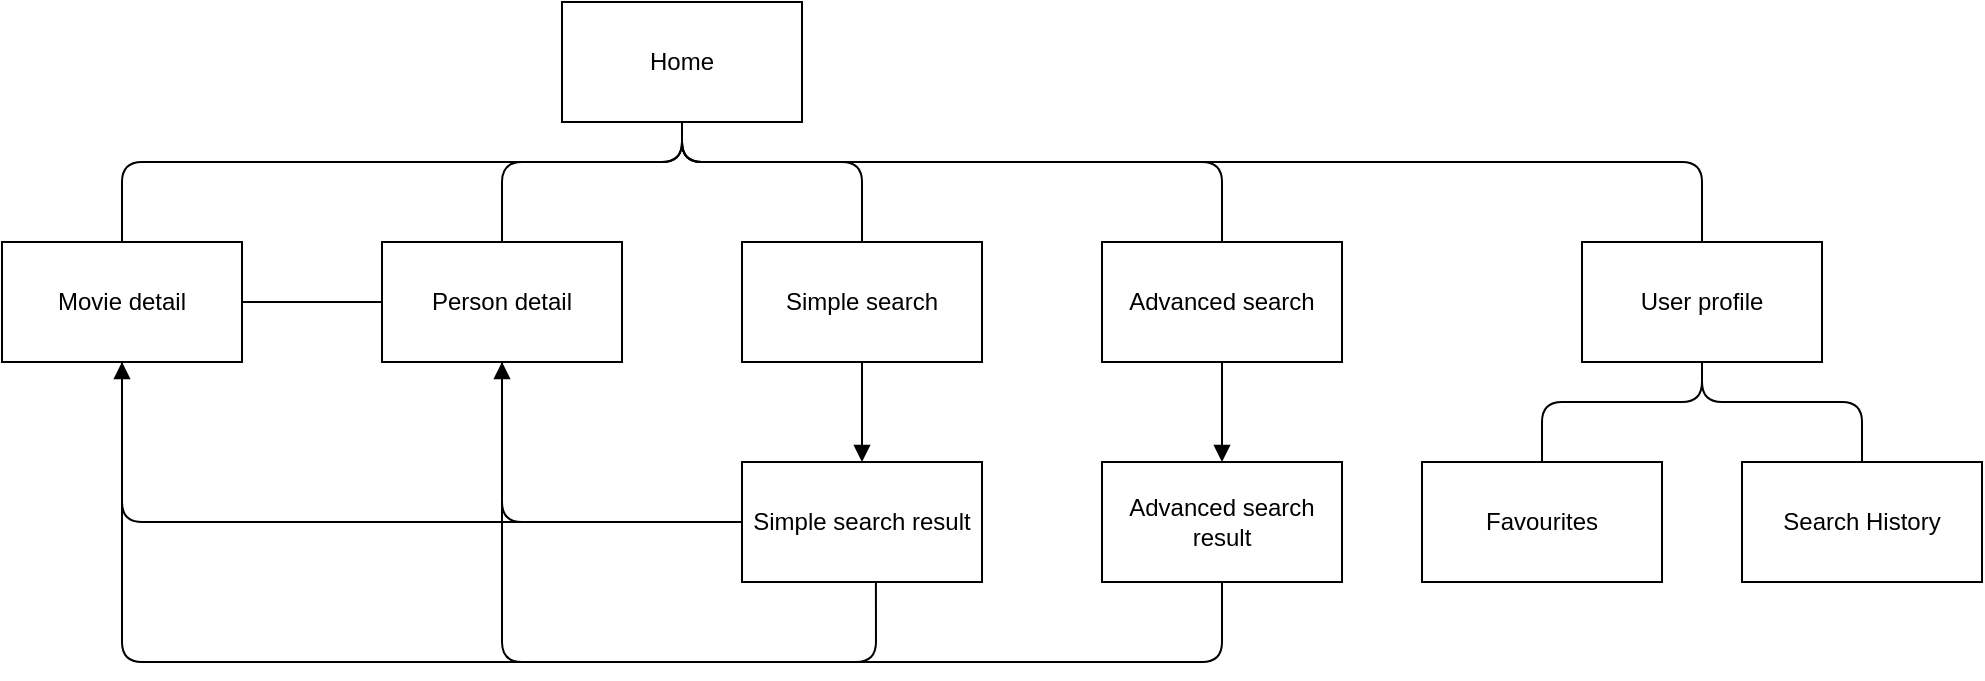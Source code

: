 <mxfile version="12.1.3" pages="1"><diagram id="aUFQWEwaqhutSzIY3cmX" name="Page-1"><mxGraphModel dx="1353" dy="596" grid="1" gridSize="10" guides="1" tooltips="1" connect="1" arrows="1" fold="1" page="1" pageScale="1" pageWidth="827" pageHeight="1169" math="0" shadow="0"><root><mxCell id="0"/><mxCell id="1" parent="0"/><mxCell id="MPkI56F0_pQYI72Vdz9R-1" value="Home" style="rounded=0;whiteSpace=wrap;html=1;" vertex="1" parent="1"><mxGeometry x="360" y="10" width="120" height="60" as="geometry"/></mxCell><mxCell id="MPkI56F0_pQYI72Vdz9R-2" value="Movie detail" style="rounded=0;whiteSpace=wrap;html=1;" vertex="1" parent="1"><mxGeometry x="80" y="130" width="120" height="60" as="geometry"/></mxCell><mxCell id="MPkI56F0_pQYI72Vdz9R-3" value="Person detail" style="rounded=0;whiteSpace=wrap;html=1;" vertex="1" parent="1"><mxGeometry x="270" y="130" width="120" height="60" as="geometry"/></mxCell><mxCell id="MPkI56F0_pQYI72Vdz9R-5" value="Simple search" style="rounded=0;whiteSpace=wrap;html=1;" vertex="1" parent="1"><mxGeometry x="450" y="130" width="120" height="60" as="geometry"/></mxCell><mxCell id="MPkI56F0_pQYI72Vdz9R-6" value="Advanced&amp;nbsp;search" style="rounded=0;whiteSpace=wrap;html=1;" vertex="1" parent="1"><mxGeometry x="630" y="130" width="120" height="60" as="geometry"/></mxCell><mxCell id="MPkI56F0_pQYI72Vdz9R-7" value="Simple search result" style="rounded=0;whiteSpace=wrap;html=1;" vertex="1" parent="1"><mxGeometry x="450" y="240" width="120" height="60" as="geometry"/></mxCell><mxCell id="MPkI56F0_pQYI72Vdz9R-8" value="Advanced&amp;nbsp;search result" style="rounded=0;whiteSpace=wrap;html=1;" vertex="1" parent="1"><mxGeometry x="630" y="240" width="120" height="60" as="geometry"/></mxCell><mxCell id="MPkI56F0_pQYI72Vdz9R-10" value="" style="endArrow=none;html=1;entryX=0.5;entryY=1;entryDx=0;entryDy=0;exitX=0.5;exitY=0;exitDx=0;exitDy=0;" edge="1" parent="1" source="MPkI56F0_pQYI72Vdz9R-2" target="MPkI56F0_pQYI72Vdz9R-1"><mxGeometry width="50" height="50" relative="1" as="geometry"><mxPoint x="70" y="460" as="sourcePoint"/><mxPoint x="120" y="410" as="targetPoint"/><Array as="points"><mxPoint x="140" y="90"/><mxPoint x="420" y="90"/></Array></mxGeometry></mxCell><mxCell id="MPkI56F0_pQYI72Vdz9R-11" value="" style="endArrow=none;html=1;entryX=0.5;entryY=1;entryDx=0;entryDy=0;exitX=0.5;exitY=0;exitDx=0;exitDy=0;" edge="1" parent="1" source="MPkI56F0_pQYI72Vdz9R-3" target="MPkI56F0_pQYI72Vdz9R-1"><mxGeometry width="50" height="50" relative="1" as="geometry"><mxPoint x="140" y="130" as="sourcePoint"/><mxPoint x="420" y="70" as="targetPoint"/><Array as="points"><mxPoint x="330" y="90"/><mxPoint x="420" y="90"/></Array></mxGeometry></mxCell><mxCell id="MPkI56F0_pQYI72Vdz9R-12" value="" style="endArrow=none;html=1;entryX=0.5;entryY=1;entryDx=0;entryDy=0;exitX=0.5;exitY=0;exitDx=0;exitDy=0;" edge="1" parent="1" source="MPkI56F0_pQYI72Vdz9R-5" target="MPkI56F0_pQYI72Vdz9R-1"><mxGeometry width="50" height="50" relative="1" as="geometry"><mxPoint x="140" y="130" as="sourcePoint"/><mxPoint x="420" y="70" as="targetPoint"/><Array as="points"><mxPoint x="510" y="90"/><mxPoint x="420" y="90"/></Array></mxGeometry></mxCell><mxCell id="MPkI56F0_pQYI72Vdz9R-13" value="" style="endArrow=none;html=1;entryX=0.5;entryY=1;entryDx=0;entryDy=0;exitX=0.5;exitY=0;exitDx=0;exitDy=0;" edge="1" parent="1" source="MPkI56F0_pQYI72Vdz9R-6" target="MPkI56F0_pQYI72Vdz9R-1"><mxGeometry width="50" height="50" relative="1" as="geometry"><mxPoint x="140" y="130" as="sourcePoint"/><mxPoint x="420" y="70" as="targetPoint"/><Array as="points"><mxPoint x="690" y="90"/><mxPoint x="420" y="90"/></Array></mxGeometry></mxCell><mxCell id="MPkI56F0_pQYI72Vdz9R-14" value="" style="endArrow=none;html=1;entryX=1;entryY=0.5;entryDx=0;entryDy=0;exitX=0;exitY=0.5;exitDx=0;exitDy=0;" edge="1" parent="1" source="MPkI56F0_pQYI72Vdz9R-3" target="MPkI56F0_pQYI72Vdz9R-2"><mxGeometry width="50" height="50" relative="1" as="geometry"><mxPoint x="80" y="370" as="sourcePoint"/><mxPoint x="130" y="320" as="targetPoint"/></mxGeometry></mxCell><mxCell id="MPkI56F0_pQYI72Vdz9R-15" value="" style="endArrow=none;html=1;entryX=0;entryY=0.5;entryDx=0;entryDy=0;exitX=0.5;exitY=1;exitDx=0;exitDy=0;" edge="1" parent="1" source="MPkI56F0_pQYI72Vdz9R-2" target="MPkI56F0_pQYI72Vdz9R-7"><mxGeometry width="50" height="50" relative="1" as="geometry"><mxPoint x="140" y="310" as="sourcePoint"/><mxPoint x="420" y="250" as="targetPoint"/><Array as="points"><mxPoint x="140" y="270"/><mxPoint x="420" y="270"/></Array></mxGeometry></mxCell><mxCell id="MPkI56F0_pQYI72Vdz9R-16" value="" style="endArrow=none;html=1;entryX=0;entryY=0.5;entryDx=0;entryDy=0;exitX=0.5;exitY=1;exitDx=0;exitDy=0;" edge="1" parent="1" source="MPkI56F0_pQYI72Vdz9R-3" target="MPkI56F0_pQYI72Vdz9R-7"><mxGeometry width="50" height="50" relative="1" as="geometry"><mxPoint x="100" y="390" as="sourcePoint"/><mxPoint x="380" y="330" as="targetPoint"/><Array as="points"><mxPoint x="330" y="270"/></Array></mxGeometry></mxCell><mxCell id="MPkI56F0_pQYI72Vdz9R-17" value="" style="endArrow=none;html=1;entryX=0.558;entryY=1;entryDx=0;entryDy=0;exitX=0.5;exitY=1;exitDx=0;exitDy=0;entryPerimeter=0;startArrow=block;startFill=1;" edge="1" parent="1" source="MPkI56F0_pQYI72Vdz9R-2" target="MPkI56F0_pQYI72Vdz9R-7"><mxGeometry width="50" height="50" relative="1" as="geometry"><mxPoint x="140" y="330" as="sourcePoint"/><mxPoint x="450" y="410" as="targetPoint"/><Array as="points"><mxPoint x="140" y="340"/><mxPoint x="517" y="340"/></Array></mxGeometry></mxCell><mxCell id="MPkI56F0_pQYI72Vdz9R-19" value="" style="endArrow=none;html=1;exitX=0.5;exitY=1;exitDx=0;exitDy=0;entryX=0.5;entryY=1;entryDx=0;entryDy=0;startArrow=block;startFill=1;" edge="1" parent="1" source="MPkI56F0_pQYI72Vdz9R-3" target="MPkI56F0_pQYI72Vdz9R-8"><mxGeometry width="50" height="50" relative="1" as="geometry"><mxPoint x="313" y="210" as="sourcePoint"/><mxPoint x="690" y="310" as="targetPoint"/><Array as="points"><mxPoint x="330" y="340"/><mxPoint x="690" y="340"/></Array></mxGeometry></mxCell><mxCell id="MPkI56F0_pQYI72Vdz9R-20" value="" style="endArrow=none;html=1;entryX=0.5;entryY=1;entryDx=0;entryDy=0;startArrow=block;startFill=1;" edge="1" parent="1" source="MPkI56F0_pQYI72Vdz9R-7" target="MPkI56F0_pQYI72Vdz9R-5"><mxGeometry width="50" height="50" relative="1" as="geometry"><mxPoint x="80" y="410" as="sourcePoint"/><mxPoint x="130" y="360" as="targetPoint"/></mxGeometry></mxCell><mxCell id="MPkI56F0_pQYI72Vdz9R-21" value="" style="endArrow=none;html=1;entryX=0.5;entryY=1;entryDx=0;entryDy=0;exitX=0.5;exitY=0;exitDx=0;exitDy=0;strokeColor=#000000;endFill=0;startArrow=block;startFill=1;" edge="1" parent="1" source="MPkI56F0_pQYI72Vdz9R-8" target="MPkI56F0_pQYI72Vdz9R-6"><mxGeometry width="50" height="50" relative="1" as="geometry"><mxPoint x="520" y="250" as="sourcePoint"/><mxPoint x="520" y="200" as="targetPoint"/></mxGeometry></mxCell><mxCell id="MPkI56F0_pQYI72Vdz9R-22" value="User profile" style="rounded=0;whiteSpace=wrap;html=1;" vertex="1" parent="1"><mxGeometry x="870" y="130" width="120" height="60" as="geometry"/></mxCell><mxCell id="MPkI56F0_pQYI72Vdz9R-23" value="Favourites" style="rounded=0;whiteSpace=wrap;html=1;" vertex="1" parent="1"><mxGeometry x="790" y="240" width="120" height="60" as="geometry"/></mxCell><mxCell id="MPkI56F0_pQYI72Vdz9R-24" value="Search History" style="rounded=0;whiteSpace=wrap;html=1;" vertex="1" parent="1"><mxGeometry x="950" y="240" width="120" height="60" as="geometry"/></mxCell><mxCell id="MPkI56F0_pQYI72Vdz9R-25" value="" style="endArrow=none;html=1;entryX=0.5;entryY=1;entryDx=0;entryDy=0;exitX=0.5;exitY=0;exitDx=0;exitDy=0;" edge="1" parent="1" source="MPkI56F0_pQYI72Vdz9R-22" target="MPkI56F0_pQYI72Vdz9R-1"><mxGeometry width="50" height="50" relative="1" as="geometry"><mxPoint x="700" y="140" as="sourcePoint"/><mxPoint x="430" y="80" as="targetPoint"/><Array as="points"><mxPoint x="930" y="90"/><mxPoint x="420" y="90"/></Array></mxGeometry></mxCell><mxCell id="MPkI56F0_pQYI72Vdz9R-26" value="" style="endArrow=none;html=1;entryX=0.5;entryY=1;entryDx=0;entryDy=0;exitX=0.5;exitY=0;exitDx=0;exitDy=0;strokeColor=#000000;endFill=0;startArrow=none;startFill=0;" edge="1" parent="1" source="MPkI56F0_pQYI72Vdz9R-23" target="MPkI56F0_pQYI72Vdz9R-22"><mxGeometry width="50" height="50" relative="1" as="geometry"><mxPoint x="700" y="250" as="sourcePoint"/><mxPoint x="700" y="200" as="targetPoint"/><Array as="points"><mxPoint x="850" y="210"/><mxPoint x="930" y="210"/></Array></mxGeometry></mxCell><mxCell id="MPkI56F0_pQYI72Vdz9R-27" value="" style="endArrow=none;html=1;entryX=0.5;entryY=0;entryDx=0;entryDy=0;exitX=0.5;exitY=1;exitDx=0;exitDy=0;strokeColor=#000000;endFill=0;startArrow=none;startFill=0;" edge="1" parent="1" source="MPkI56F0_pQYI72Vdz9R-22" target="MPkI56F0_pQYI72Vdz9R-24"><mxGeometry width="50" height="50" relative="1" as="geometry"><mxPoint x="860" y="250" as="sourcePoint"/><mxPoint x="940" y="200" as="targetPoint"/><Array as="points"><mxPoint x="930" y="210"/><mxPoint x="1010" y="210"/></Array></mxGeometry></mxCell></root></mxGraphModel></diagram></mxfile>